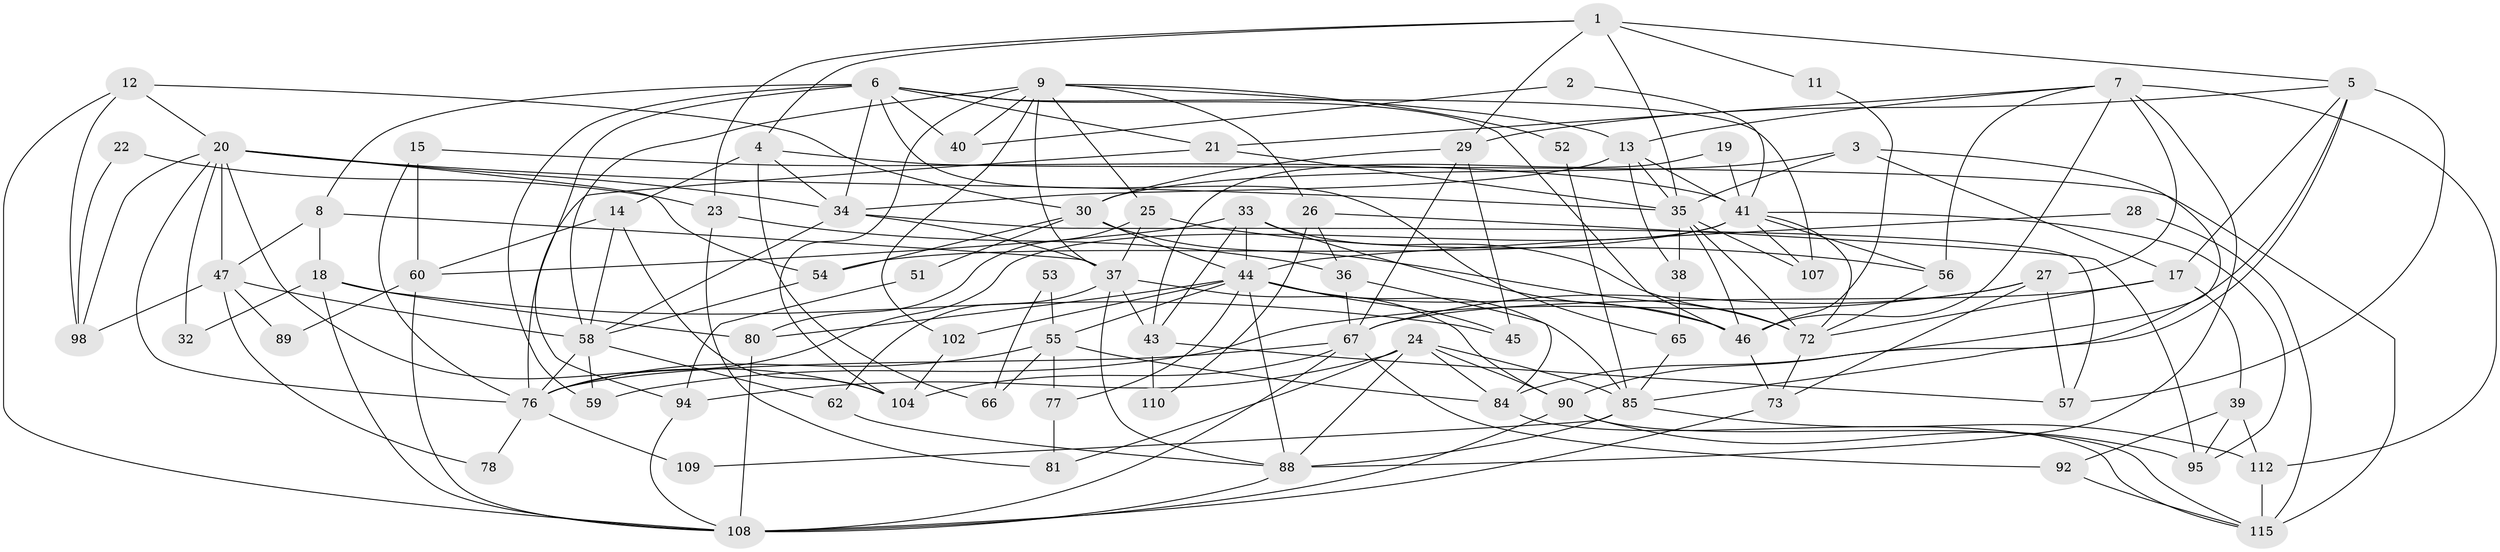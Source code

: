 // original degree distribution, {6: 0.1111111111111111, 2: 0.15384615384615385, 4: 0.3333333333333333, 3: 0.23076923076923078, 5: 0.11965811965811966, 7: 0.02564102564102564, 9: 0.017094017094017096, 8: 0.008547008547008548}
// Generated by graph-tools (version 1.1) at 2025/11/02/27/25 16:11:17]
// undirected, 81 vertices, 194 edges
graph export_dot {
graph [start="1"]
  node [color=gray90,style=filled];
  1;
  2;
  3;
  4 [super="+16"];
  5 [super="+10"];
  6 [super="+70"];
  7 [super="+69"];
  8 [super="+75"];
  9 [super="+50"];
  11;
  12;
  13 [super="+82"];
  14;
  15;
  17;
  18 [super="+74"];
  19;
  20 [super="+31"];
  21;
  22;
  23;
  24 [super="+113"];
  25 [super="+106"];
  26;
  27 [super="+42"];
  28;
  29 [super="+79"];
  30 [super="+83"];
  32;
  33 [super="+93"];
  34 [super="+48"];
  35 [super="+116"];
  36;
  37 [super="+61"];
  38;
  39;
  40;
  41 [super="+63"];
  43 [super="+71"];
  44 [super="+100"];
  45;
  46 [super="+103"];
  47 [super="+49"];
  51;
  52;
  53;
  54 [super="+87"];
  55 [super="+68"];
  56;
  57;
  58 [super="+101"];
  59;
  60 [super="+64"];
  62;
  65;
  66;
  67 [super="+97"];
  72 [super="+86"];
  73;
  76 [super="+99"];
  77;
  78;
  80;
  81;
  84 [super="+96"];
  85 [super="+111"];
  88 [super="+91"];
  89;
  90 [super="+105"];
  92;
  94;
  95;
  98;
  102;
  104 [super="+114"];
  107;
  108 [super="+117"];
  109;
  110;
  112;
  115;
  1 -- 4;
  1 -- 11;
  1 -- 23;
  1 -- 35;
  1 -- 5;
  1 -- 29;
  2 -- 40;
  2 -- 41;
  3 -- 17;
  3 -- 30;
  3 -- 35;
  3 -- 90;
  4 -- 115 [weight=2];
  4 -- 14;
  4 -- 34;
  4 -- 66;
  5 -- 17;
  5 -- 84;
  5 -- 85;
  5 -- 57;
  5 -- 29;
  6 -- 59;
  6 -- 8;
  6 -- 40;
  6 -- 46;
  6 -- 94;
  6 -- 65;
  6 -- 34;
  6 -- 21;
  6 -- 107;
  7 -- 88;
  7 -- 21;
  7 -- 27 [weight=2];
  7 -- 112;
  7 -- 56;
  7 -- 46;
  7 -- 13;
  8 -- 47;
  8 -- 18;
  8 -- 37;
  9 -- 37;
  9 -- 40;
  9 -- 52;
  9 -- 58;
  9 -- 102;
  9 -- 26;
  9 -- 25;
  9 -- 104;
  9 -- 13;
  11 -- 46;
  12 -- 98;
  12 -- 108;
  12 -- 20;
  12 -- 30;
  13 -- 41 [weight=2];
  13 -- 34;
  13 -- 35;
  13 -- 38;
  14 -- 104;
  14 -- 58;
  14 -- 60;
  15 -- 41;
  15 -- 76;
  15 -- 60;
  17 -- 72;
  17 -- 39;
  17 -- 67;
  18 -- 80;
  18 -- 108;
  18 -- 32;
  18 -- 45;
  19 -- 43;
  19 -- 41;
  20 -- 32;
  20 -- 34;
  20 -- 98;
  20 -- 47;
  20 -- 76;
  20 -- 35;
  20 -- 104;
  20 -- 54;
  21 -- 76;
  21 -- 35;
  22 -- 98;
  22 -- 23;
  23 -- 36;
  23 -- 81;
  24 -- 94;
  24 -- 88;
  24 -- 81;
  24 -- 85;
  24 -- 90;
  24 -- 84;
  25 -- 37;
  25 -- 80;
  25 -- 56;
  26 -- 36;
  26 -- 95;
  26 -- 110;
  27 -- 73;
  27 -- 67;
  27 -- 57;
  27 -- 59;
  28 -- 115;
  28 -- 44;
  29 -- 67;
  29 -- 45;
  29 -- 30;
  30 -- 51;
  30 -- 72;
  30 -- 44;
  30 -- 54;
  33 -- 46;
  33 -- 60;
  33 -- 43;
  33 -- 44;
  33 -- 72;
  34 -- 57;
  34 -- 58;
  34 -- 37;
  35 -- 38;
  35 -- 72;
  35 -- 107;
  35 -- 46;
  36 -- 67;
  36 -- 84;
  37 -- 43;
  37 -- 90;
  37 -- 62;
  37 -- 88;
  38 -- 65;
  39 -- 112;
  39 -- 95;
  39 -- 92;
  41 -- 95;
  41 -- 54;
  41 -- 56;
  41 -- 76;
  41 -- 107;
  41 -- 72;
  43 -- 57;
  43 -- 110;
  44 -- 55;
  44 -- 77;
  44 -- 85;
  44 -- 80;
  44 -- 102;
  44 -- 45;
  44 -- 88;
  44 -- 46;
  46 -- 73;
  47 -- 58;
  47 -- 89;
  47 -- 98;
  47 -- 78;
  51 -- 94;
  52 -- 85;
  53 -- 66;
  53 -- 55;
  54 -- 58;
  55 -- 66;
  55 -- 77;
  55 -- 76;
  55 -- 84;
  56 -- 72;
  58 -- 62;
  58 -- 59;
  58 -- 76;
  60 -- 89;
  60 -- 108;
  62 -- 88;
  65 -- 85;
  67 -- 108;
  67 -- 104;
  67 -- 76;
  67 -- 92;
  72 -- 73;
  73 -- 108;
  76 -- 78;
  76 -- 109;
  77 -- 81;
  80 -- 108;
  84 -- 115;
  85 -- 112;
  85 -- 88;
  85 -- 109;
  88 -- 108;
  90 -- 115;
  90 -- 108;
  90 -- 95;
  92 -- 115;
  94 -- 108;
  102 -- 104;
  112 -- 115;
}
